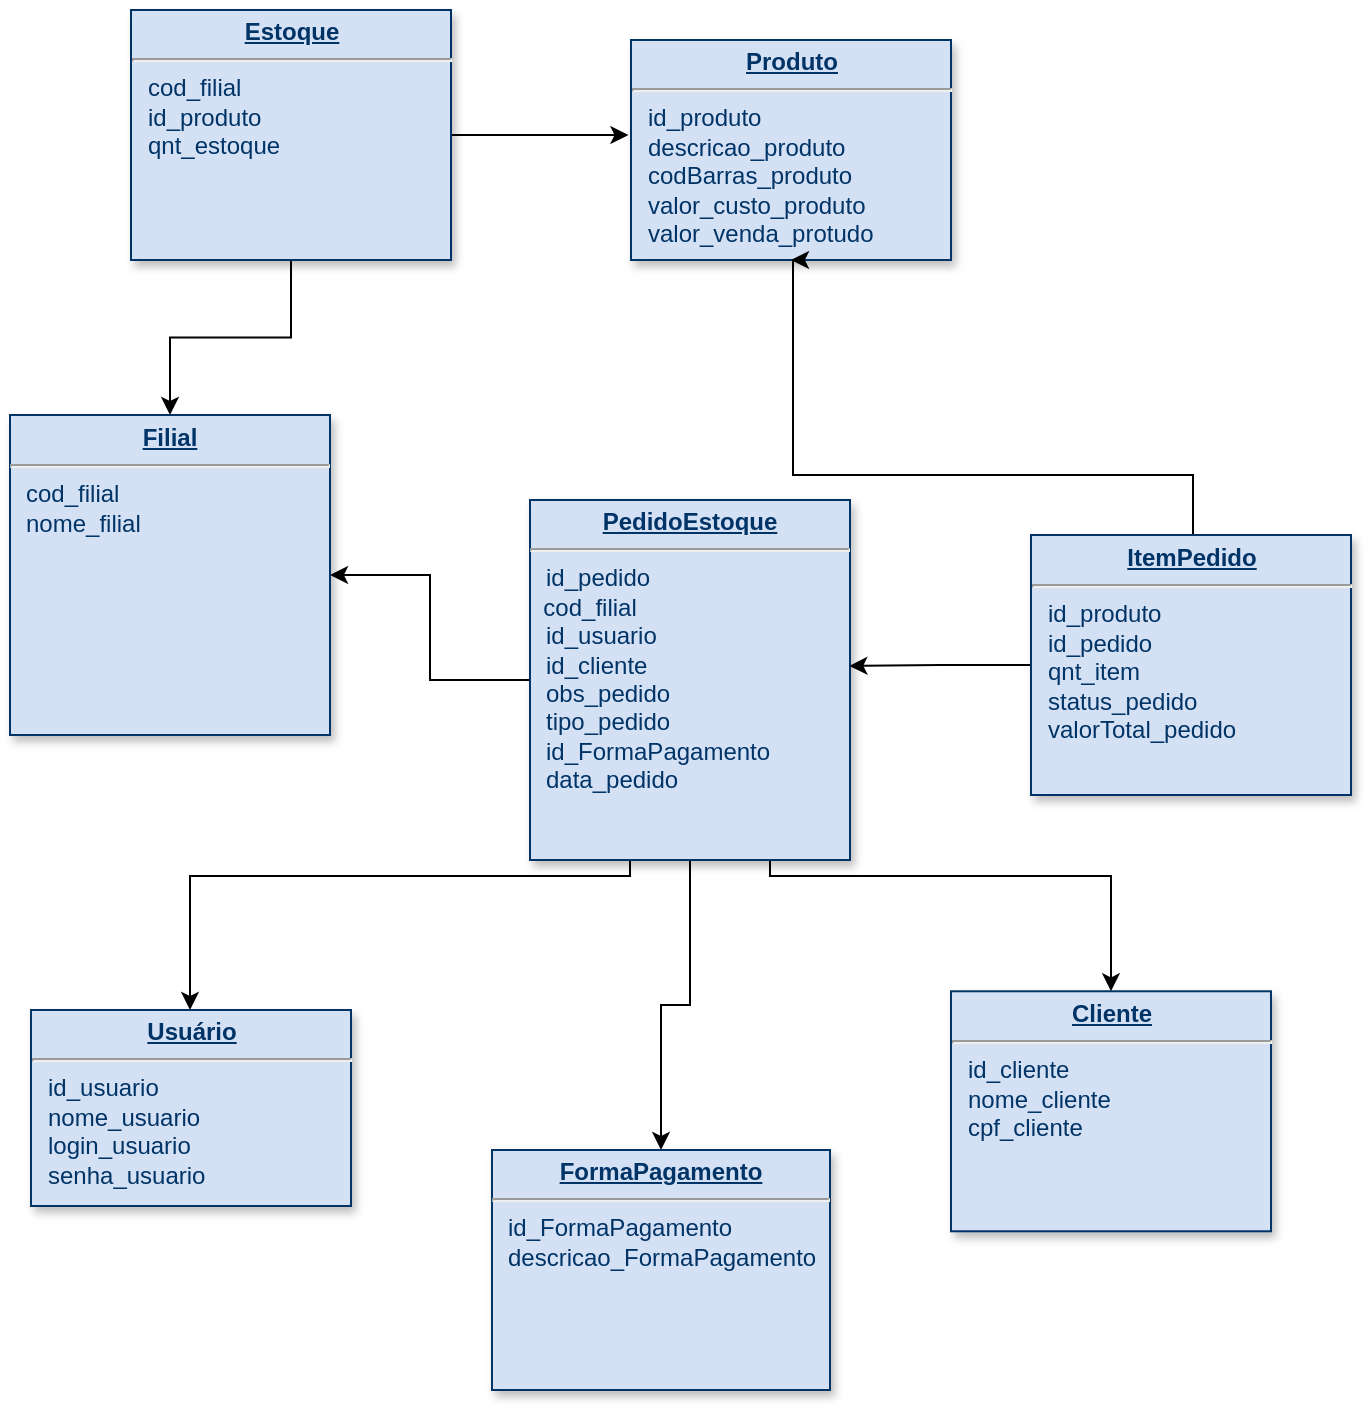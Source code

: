 <mxfile version="12.1.9" type="github" pages="1"><diagram name="Page-1" id="efa7a0a1-bf9b-a30e-e6df-94a7791c09e9"><mxGraphModel dx="3223" dy="763" grid="1" gridSize="10" guides="1" tooltips="1" connect="1" arrows="1" fold="1" page="1" pageScale="1" pageWidth="826" pageHeight="1169" background="#ffffff" math="0" shadow="0"><root><mxCell id="0"/><mxCell id="1" parent="0"/><mxCell id="19" value="&lt;p style=&quot;margin: 0px ; margin-top: 4px ; text-align: center ; text-decoration: underline&quot;&gt;&lt;b&gt;Cliente&lt;/b&gt;&lt;/p&gt;&lt;hr&gt;&lt;p style=&quot;margin: 0px ; margin-left: 8px&quot;&gt;id_cliente&lt;/p&gt;&lt;p style=&quot;margin: 0px ; margin-left: 8px&quot;&gt;nome_cliente&lt;/p&gt;&lt;p style=&quot;margin: 0px ; margin-left: 8px&quot;&gt;cpf_cliente&lt;/p&gt;" style="verticalAlign=top;align=left;overflow=fill;fontSize=12;fontFamily=Helvetica;html=1;strokeColor=#003366;shadow=1;fillColor=#D4E1F5;fontColor=#003366" parent="1" vertex="1"><mxGeometry x="-1159.5" y="530.64" width="160" height="120" as="geometry"/></mxCell><mxCell id="1DyxAYWiNF4STwFe55_p-141" style="edgeStyle=orthogonalEdgeStyle;rounded=0;orthogonalLoop=1;jettySize=auto;html=1;entryX=0.5;entryY=0;entryDx=0;entryDy=0;" edge="1" parent="1" source="20" target="21"><mxGeometry relative="1" as="geometry"/></mxCell><mxCell id="1DyxAYWiNF4STwFe55_p-142" style="edgeStyle=orthogonalEdgeStyle;rounded=0;orthogonalLoop=1;jettySize=auto;html=1;entryX=-0.008;entryY=0.432;entryDx=0;entryDy=0;entryPerimeter=0;" edge="1" parent="1" source="20" target="23"><mxGeometry relative="1" as="geometry"/></mxCell><mxCell id="20" value="&lt;p style=&quot;margin: 0px ; margin-top: 4px ; text-align: center ; text-decoration: underline&quot;&gt;&lt;b&gt;Estoque&lt;/b&gt;&lt;/p&gt;&lt;hr&gt;&lt;p style=&quot;margin: 0px ; margin-left: 8px&quot;&gt;cod_filial&lt;/p&gt;&lt;p style=&quot;margin: 0px ; margin-left: 8px&quot;&gt;id_produto&lt;/p&gt;&lt;p style=&quot;margin: 0px ; margin-left: 8px&quot;&gt;qnt_estoque&lt;/p&gt;" style="verticalAlign=top;align=left;overflow=fill;fontSize=12;fontFamily=Helvetica;html=1;strokeColor=#003366;shadow=1;fillColor=#D4E1F5;fontColor=#003366" parent="1" vertex="1"><mxGeometry x="-1569.5" y="40.0" width="160" height="125" as="geometry"/></mxCell><mxCell id="21" value="&lt;p style=&quot;margin: 0px ; margin-top: 4px ; text-align: center ; text-decoration: underline&quot;&gt;&lt;b&gt;Filial&lt;/b&gt;&lt;/p&gt;&lt;hr&gt;&lt;p style=&quot;margin: 0px ; margin-left: 8px&quot;&gt;cod_filial&lt;br&gt;&lt;/p&gt;&lt;p style=&quot;margin: 0px ; margin-left: 8px&quot;&gt;nome_filial&lt;/p&gt;" style="verticalAlign=top;align=left;overflow=fill;fontSize=12;fontFamily=Helvetica;html=1;strokeColor=#003366;shadow=1;fillColor=#D4E1F5;fontColor=#003366" parent="1" vertex="1"><mxGeometry x="-1630" y="242.5" width="160" height="160" as="geometry"/></mxCell><mxCell id="1DyxAYWiNF4STwFe55_p-137" style="edgeStyle=orthogonalEdgeStyle;rounded=0;orthogonalLoop=1;jettySize=auto;html=1;entryX=0.5;entryY=0;entryDx=0;entryDy=0;" edge="1" parent="1" source="22" target="19"><mxGeometry relative="1" as="geometry"><Array as="points"><mxPoint x="-1250" y="473"/><mxPoint x="-1080" y="473"/></Array></mxGeometry></mxCell><mxCell id="1DyxAYWiNF4STwFe55_p-138" style="edgeStyle=orthogonalEdgeStyle;rounded=0;orthogonalLoop=1;jettySize=auto;html=1;" edge="1" parent="1" source="22" target="25"><mxGeometry relative="1" as="geometry"><Array as="points"><mxPoint x="-1320" y="473"/><mxPoint x="-1540" y="473"/></Array></mxGeometry></mxCell><mxCell id="1DyxAYWiNF4STwFe55_p-140" style="edgeStyle=orthogonalEdgeStyle;rounded=0;orthogonalLoop=1;jettySize=auto;html=1;entryX=1;entryY=0.5;entryDx=0;entryDy=0;" edge="1" parent="1" source="22" target="21"><mxGeometry relative="1" as="geometry"/></mxCell><mxCell id="1DyxAYWiNF4STwFe55_p-145" style="edgeStyle=orthogonalEdgeStyle;rounded=0;orthogonalLoop=1;jettySize=auto;html=1;" edge="1" parent="1" source="22" target="1DyxAYWiNF4STwFe55_p-144"><mxGeometry relative="1" as="geometry"/></mxCell><mxCell id="22" value="&lt;p style=&quot;margin: 0px ; margin-top: 4px ; text-align: center ; text-decoration: underline&quot;&gt;&lt;b&gt;PedidoEstoque&lt;/b&gt;&lt;/p&gt;&lt;hr&gt;&lt;p style=&quot;margin: 0px ; margin-left: 8px&quot;&gt;&lt;span&gt;id_pedido&lt;/span&gt;&lt;br&gt;&lt;/p&gt;&amp;nbsp; cod_filial&lt;p style=&quot;margin: 0px ; margin-left: 8px&quot;&gt;&lt;span&gt;id_usuario&lt;/span&gt;&lt;br&gt;&lt;/p&gt;&lt;p style=&quot;margin: 0px ; margin-left: 8px&quot;&gt;id_cliente&lt;/p&gt;&lt;p style=&quot;margin: 0px ; margin-left: 8px&quot;&gt;obs_pedido&lt;/p&gt;&lt;p style=&quot;margin: 0px ; margin-left: 8px&quot;&gt;tipo_pedido&lt;/p&gt;&lt;p style=&quot;margin: 0px ; margin-left: 8px&quot;&gt;id_FormaPagamento&lt;/p&gt;&lt;p style=&quot;margin: 0px ; margin-left: 8px&quot;&gt;data_pedido&lt;/p&gt;" style="verticalAlign=top;align=left;overflow=fill;fontSize=12;fontFamily=Helvetica;html=1;strokeColor=#003366;shadow=1;fillColor=#D4E1F5;fontColor=#003366" parent="1" vertex="1"><mxGeometry x="-1370" y="285" width="160.0" height="180" as="geometry"/></mxCell><mxCell id="23" value="&lt;p style=&quot;margin: 0px ; margin-top: 4px ; text-align: center ; text-decoration: underline&quot;&gt;&lt;strong&gt;Produto&lt;/strong&gt;&lt;/p&gt;&lt;hr&gt;&lt;p style=&quot;margin: 0px ; margin-left: 8px&quot;&gt;id_produto&lt;/p&gt;&lt;p style=&quot;margin: 0px ; margin-left: 8px&quot;&gt;descricao_produto&lt;/p&gt;&lt;p style=&quot;margin: 0px ; margin-left: 8px&quot;&gt;codBarras_produto&lt;/p&gt;&lt;p style=&quot;margin: 0px ; margin-left: 8px&quot;&gt;valor_custo_produto&lt;/p&gt;&lt;p style=&quot;margin: 0px ; margin-left: 8px&quot;&gt;valor_venda_protudo&lt;/p&gt;" style="verticalAlign=top;align=left;overflow=fill;fontSize=12;fontFamily=Helvetica;html=1;strokeColor=#003366;shadow=1;fillColor=#D4E1F5;fontColor=#003366" parent="1" vertex="1"><mxGeometry x="-1319.5" y="55" width="160" height="110" as="geometry"/></mxCell><mxCell id="25" value="&lt;p style=&quot;margin: 0px ; margin-top: 4px ; text-align: center ; text-decoration: underline&quot;&gt;&lt;b&gt;Usuário&lt;/b&gt;&lt;/p&gt;&lt;hr&gt;&lt;p style=&quot;margin: 0px ; margin-left: 8px&quot;&gt;id_usuario&lt;/p&gt;&lt;p style=&quot;margin: 0px ; margin-left: 8px&quot;&gt;nome_usuario&lt;/p&gt;&lt;p style=&quot;margin: 0px ; margin-left: 8px&quot;&gt;login_usuario&lt;/p&gt;&lt;p style=&quot;margin: 0px ; margin-left: 8px&quot;&gt;senha_usuario&lt;/p&gt;" style="verticalAlign=top;align=left;overflow=fill;fontSize=12;fontFamily=Helvetica;html=1;strokeColor=#003366;shadow=1;fillColor=#D4E1F5;fontColor=#003366" parent="1" vertex="1"><mxGeometry x="-1619.5" y="540" width="160" height="98" as="geometry"/></mxCell><mxCell id="1DyxAYWiNF4STwFe55_p-139" style="edgeStyle=orthogonalEdgeStyle;rounded=0;orthogonalLoop=1;jettySize=auto;html=1;entryX=0.998;entryY=0.461;entryDx=0;entryDy=0;entryPerimeter=0;" edge="1" parent="1" source="30" target="22"><mxGeometry relative="1" as="geometry"/></mxCell><mxCell id="1DyxAYWiNF4STwFe55_p-143" style="edgeStyle=orthogonalEdgeStyle;rounded=0;orthogonalLoop=1;jettySize=auto;html=1;entryX=0.5;entryY=1;entryDx=0;entryDy=0;" edge="1" parent="1" source="30" target="23"><mxGeometry relative="1" as="geometry"><Array as="points"><mxPoint x="-1038.5" y="272.5"/><mxPoint x="-1238.5" y="272.5"/></Array></mxGeometry></mxCell><mxCell id="30" value="&lt;p style=&quot;margin: 0px ; margin-top: 4px ; text-align: center ; text-decoration: underline&quot;&gt;&lt;b&gt;ItemPedido&lt;/b&gt;&lt;/p&gt;&lt;hr&gt;&lt;p style=&quot;margin: 0px ; margin-left: 8px&quot;&gt;id_produto&lt;/p&gt;&lt;p style=&quot;margin: 0px ; margin-left: 8px&quot;&gt;id_pedido&lt;/p&gt;&lt;p style=&quot;margin: 0px ; margin-left: 8px&quot;&gt;qnt_item&lt;/p&gt;&lt;p style=&quot;margin: 0px ; margin-left: 8px&quot;&gt;status_pedido&lt;/p&gt;&lt;p style=&quot;margin: 0px ; margin-left: 8px&quot;&gt;valorTotal_pedido&lt;/p&gt;&lt;p style=&quot;margin: 0px ; margin-left: 8px&quot;&gt;&lt;br&gt;&lt;/p&gt;" style="verticalAlign=top;align=left;overflow=fill;fontSize=12;fontFamily=Helvetica;html=1;strokeColor=#003366;shadow=1;fillColor=#D4E1F5;fontColor=#003366" parent="1" vertex="1"><mxGeometry x="-1119.5" y="302.5" width="160" height="130" as="geometry"/></mxCell><mxCell id="1DyxAYWiNF4STwFe55_p-144" value="&lt;p style=&quot;margin: 0px ; margin-top: 4px ; text-align: center ; text-decoration: underline&quot;&gt;&lt;b&gt;FormaPagamento&lt;/b&gt;&lt;/p&gt;&lt;hr&gt;&lt;p style=&quot;margin: 0px ; margin-left: 8px&quot;&gt;id_FormaPagamento&lt;/p&gt;&lt;p style=&quot;margin: 0px ; margin-left: 8px&quot;&gt;descricao_FormaPagamento&lt;/p&gt;&lt;p style=&quot;margin: 0px ; margin-left: 8px&quot;&gt;&lt;br&gt;&lt;/p&gt;" style="verticalAlign=top;align=left;overflow=fill;fontSize=12;fontFamily=Helvetica;html=1;strokeColor=#003366;shadow=1;fillColor=#D4E1F5;fontColor=#003366" vertex="1" parent="1"><mxGeometry x="-1389" y="610" width="169" height="120" as="geometry"/></mxCell></root></mxGraphModel></diagram></mxfile>